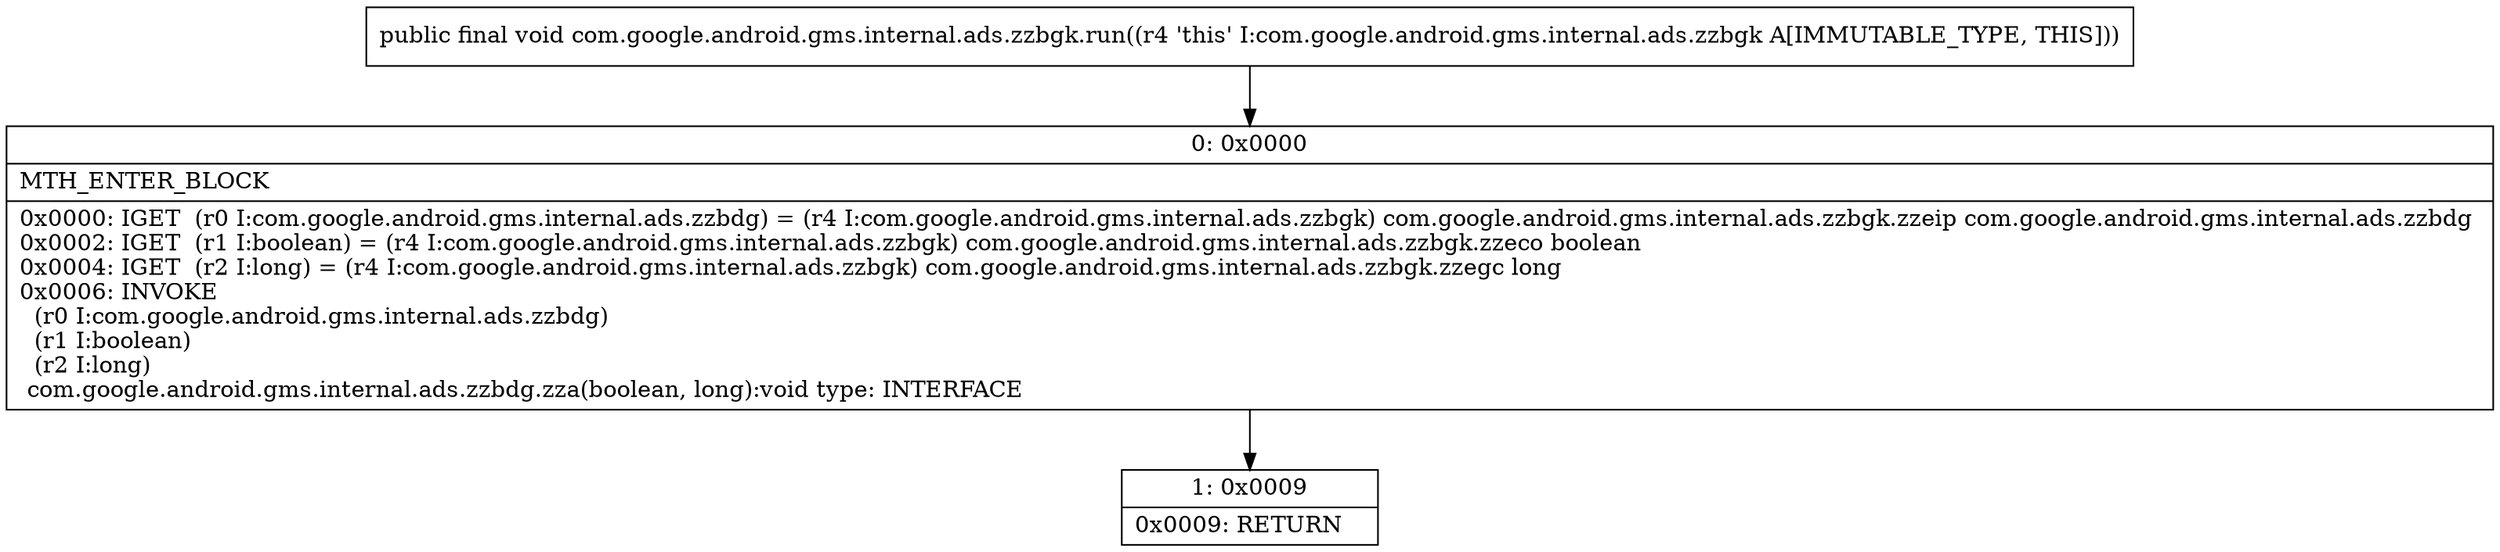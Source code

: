 digraph "CFG forcom.google.android.gms.internal.ads.zzbgk.run()V" {
Node_0 [shape=record,label="{0\:\ 0x0000|MTH_ENTER_BLOCK\l|0x0000: IGET  (r0 I:com.google.android.gms.internal.ads.zzbdg) = (r4 I:com.google.android.gms.internal.ads.zzbgk) com.google.android.gms.internal.ads.zzbgk.zzeip com.google.android.gms.internal.ads.zzbdg \l0x0002: IGET  (r1 I:boolean) = (r4 I:com.google.android.gms.internal.ads.zzbgk) com.google.android.gms.internal.ads.zzbgk.zzeco boolean \l0x0004: IGET  (r2 I:long) = (r4 I:com.google.android.gms.internal.ads.zzbgk) com.google.android.gms.internal.ads.zzbgk.zzegc long \l0x0006: INVOKE  \l  (r0 I:com.google.android.gms.internal.ads.zzbdg)\l  (r1 I:boolean)\l  (r2 I:long)\l com.google.android.gms.internal.ads.zzbdg.zza(boolean, long):void type: INTERFACE \l}"];
Node_1 [shape=record,label="{1\:\ 0x0009|0x0009: RETURN   \l}"];
MethodNode[shape=record,label="{public final void com.google.android.gms.internal.ads.zzbgk.run((r4 'this' I:com.google.android.gms.internal.ads.zzbgk A[IMMUTABLE_TYPE, THIS])) }"];
MethodNode -> Node_0;
Node_0 -> Node_1;
}

